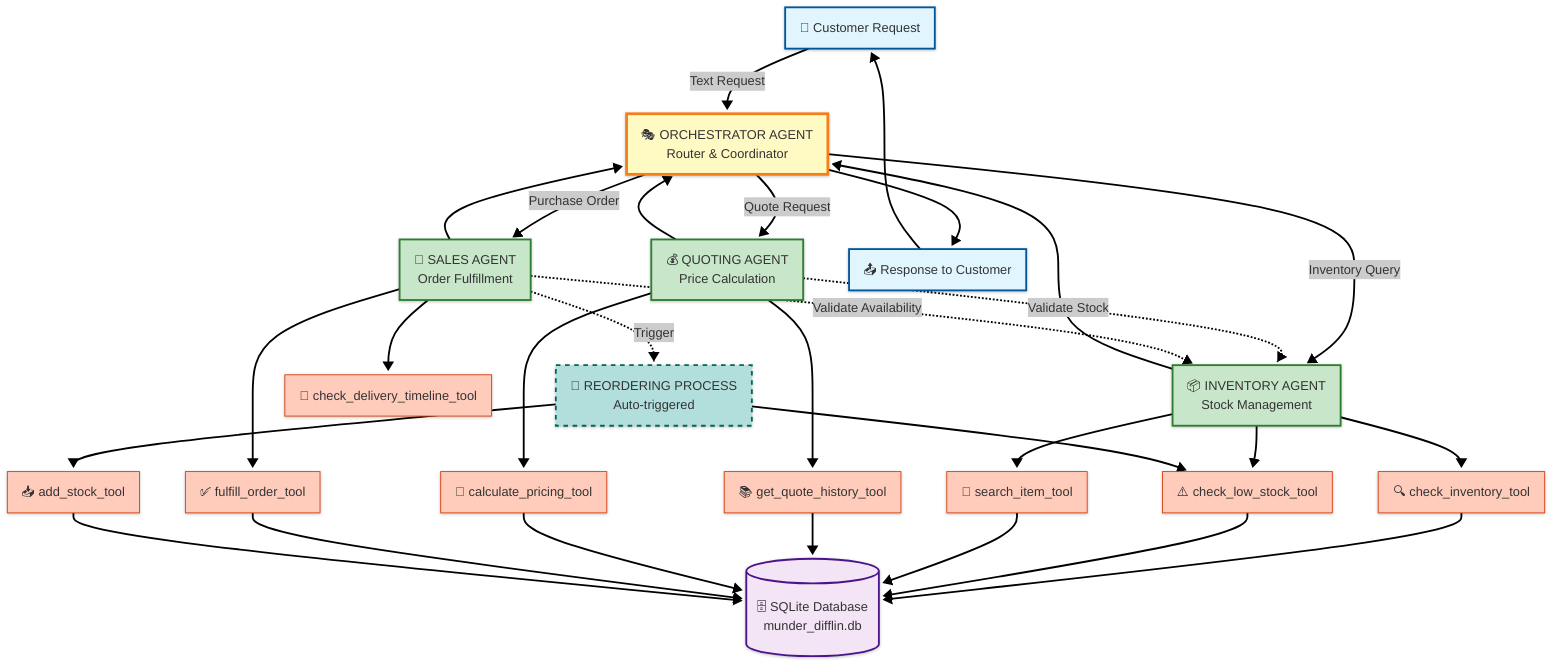 ---
config:
  theme: neo
  look: neo
---
flowchart TB
    Customer["👤 Customer Request"] -- Text Request --> Orchestrator["🎭 ORCHESTRATOR AGENT<br>Router &amp; Coordinator"]
    Orchestrator -- Inventory Query --> InventoryAgent["📦 INVENTORY AGENT<br>Stock Management"]
    Orchestrator -- Quote Request --> QuotingAgent["💰 QUOTING AGENT<br>Price Calculation"]
    Orchestrator -- Purchase Order --> SalesAgent["🤝 SALES AGENT<br>Order Fulfillment"]
    InventoryAgent --> CheckInventory["🔍 check_inventory_tool"] & CheckLowStock["⚠️ check_low_stock_tool"] & SearchItem["🔎 search_item_tool"] & Orchestrator
    CheckInventory --> Database[("🗄️ SQLite Database<br>munder_difflin.db")]
    CheckLowStock --> Database
    SearchItem --> Database
    QuotingAgent --> GetQuoteHistory["📚 get_quote_history_tool"] & CalculatePrice["🧮 calculate_pricing_tool"] & Orchestrator
    QuotingAgent -. Validate Stock .-> InventoryAgent
    GetQuoteHistory --> Database
    CalculatePrice --> Database
    SalesAgent --> CheckDelivery["📅 check_delivery_timeline_tool"] & FulfillOrder["✅ fulfill_order_tool"] & Orchestrator
    SalesAgent -. Validate Availability .-> InventoryAgent
    FulfillOrder --> Database
    SalesAgent -. Trigger .-> ReorderProcess["🔄 REORDERING PROCESS<br>Auto-triggered"]
    ReorderProcess --> CheckLowStock & AddStock["📥 add_stock_tool"]
    AddStock --> Database
    Orchestrator --> Response["📤 Response to Customer"]
    Response --> Customer
     Customer:::customerStyle
     Orchestrator:::orchestratorStyle
     InventoryAgent:::agentStyle
     QuotingAgent:::agentStyle
     SalesAgent:::agentStyle
     CheckInventory:::toolStyle
     CheckLowStock:::toolStyle
     SearchItem:::toolStyle
     Database:::dbStyle
     GetQuoteHistory:::toolStyle
     CalculatePrice:::toolStyle
     CheckDelivery:::toolStyle
     FulfillOrder:::toolStyle
     ReorderProcess:::processStyle
     AddStock:::toolStyle
     Response:::customerStyle
    classDef customerStyle fill:#e1f5ff,stroke:#01579b,stroke-width:2px
    classDef orchestratorStyle fill:#fff9c4,stroke:#f57f17,stroke-width:3px
    classDef agentStyle fill:#c8e6c9,stroke:#2e7d32,stroke-width:2px
    classDef toolStyle fill:#ffccbc,stroke:#d84315,stroke-width:1px
    classDef dbStyle fill:#f3e5f5,stroke:#4a148c,stroke-width:2px
    classDef processStyle fill:#b2dfdb,stroke:#00695c,stroke-width:2px,stroke-dasharray: 5 5